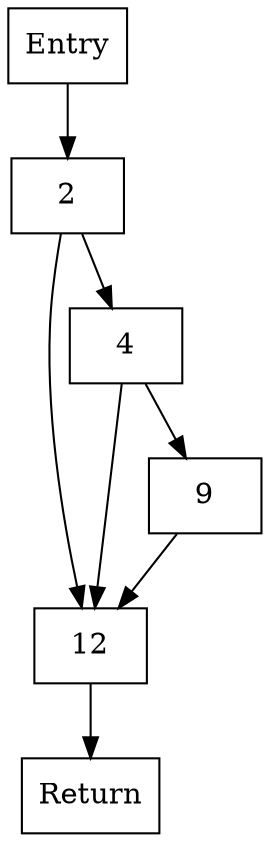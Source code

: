 digraph "CFG" {
  node [shape=box];

  "Entry" -> "2";
  "2" -> "12";
  "2" -> "4";
  "4" -> "12";
  "4" -> "9";
  "9" -> "12";
  "12" -> "Return";


}